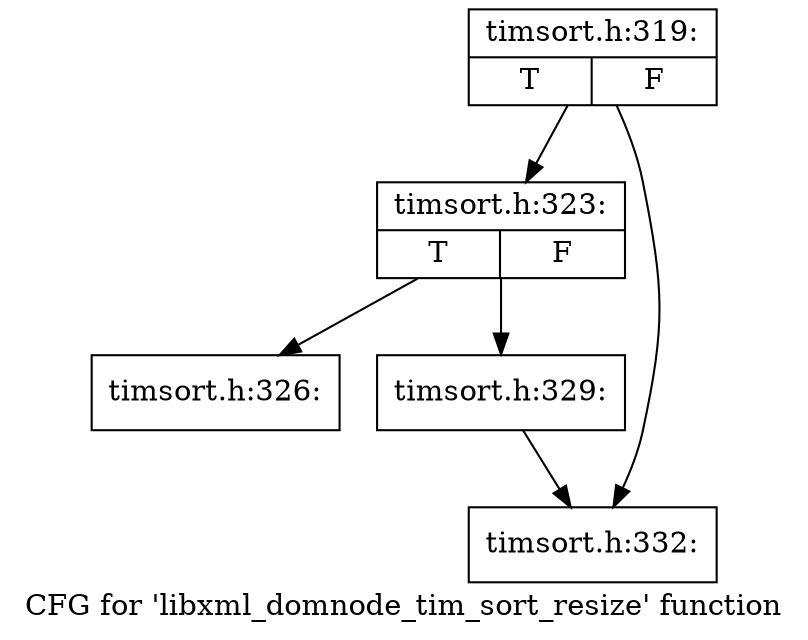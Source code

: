 digraph "CFG for 'libxml_domnode_tim_sort_resize' function" {
	label="CFG for 'libxml_domnode_tim_sort_resize' function";

	Node0x4ce0660 [shape=record,label="{timsort.h:319:|{<s0>T|<s1>F}}"];
	Node0x4ce0660 -> Node0x4ce0a20;
	Node0x4ce0660 -> Node0x4ce0a70;
	Node0x4ce0a20 [shape=record,label="{timsort.h:323:|{<s0>T|<s1>F}}"];
	Node0x4ce0a20 -> Node0x4cee710;
	Node0x4ce0a20 -> Node0x4cee760;
	Node0x4cee710 [shape=record,label="{timsort.h:326:}"];
	Node0x4cee760 [shape=record,label="{timsort.h:329:}"];
	Node0x4cee760 -> Node0x4ce0a70;
	Node0x4ce0a70 [shape=record,label="{timsort.h:332:}"];
}
